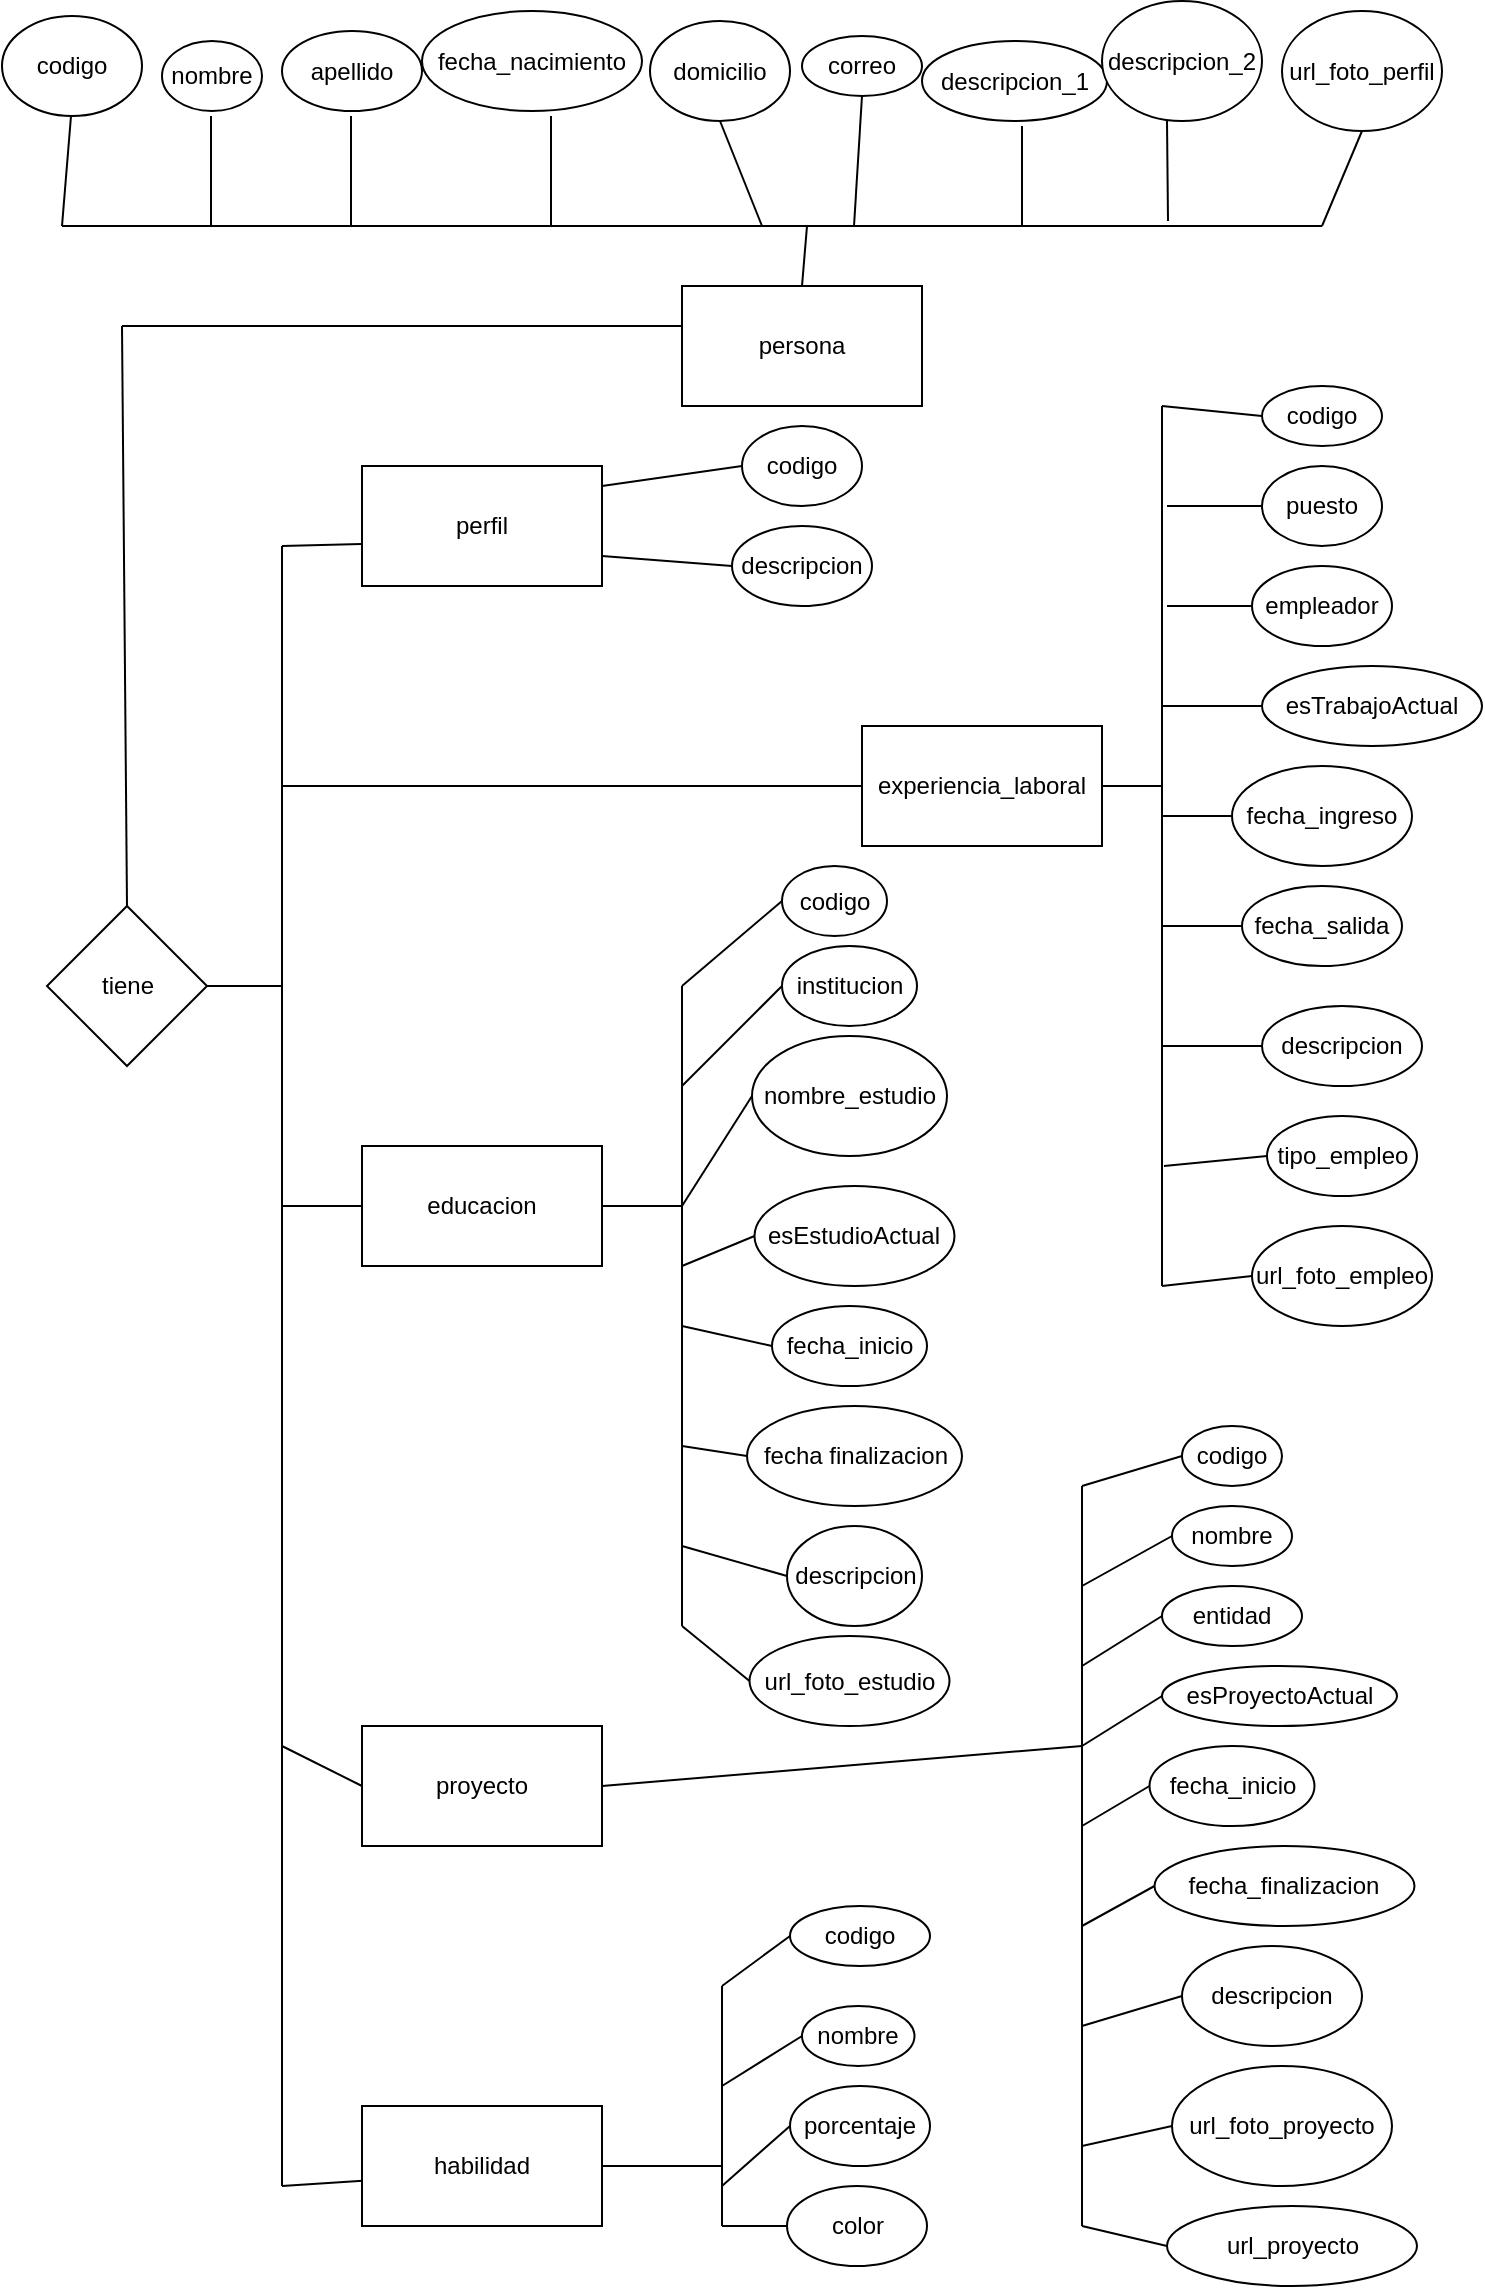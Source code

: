 <mxfile version="20.2.5" type="device"><diagram id="bPtosmQlUWPxmqfCJIOB" name="Página-1"><mxGraphModel dx="1038" dy="539" grid="1" gridSize="10" guides="1" tooltips="1" connect="1" arrows="1" fold="1" page="1" pageScale="1" pageWidth="827" pageHeight="1169" math="0" shadow="0"><root><mxCell id="0"/><mxCell id="1" parent="0"/><mxCell id="aZ6jJNuGDx-x8V-V7N6B-1" value="codigo" style="ellipse;whiteSpace=wrap;html=1;" parent="1" vertex="1"><mxGeometry x="20" y="15" width="70" height="50" as="geometry"/></mxCell><mxCell id="aZ6jJNuGDx-x8V-V7N6B-2" value="nombre" style="ellipse;whiteSpace=wrap;html=1;" parent="1" vertex="1"><mxGeometry x="100" y="27.5" width="50" height="35" as="geometry"/></mxCell><mxCell id="aZ6jJNuGDx-x8V-V7N6B-3" value="apellido" style="ellipse;whiteSpace=wrap;html=1;" parent="1" vertex="1"><mxGeometry x="160" y="22.5" width="70" height="40" as="geometry"/></mxCell><mxCell id="aZ6jJNuGDx-x8V-V7N6B-4" value="descripcion_1" style="ellipse;whiteSpace=wrap;html=1;" parent="1" vertex="1"><mxGeometry x="480" y="27.5" width="92.5" height="40" as="geometry"/></mxCell><mxCell id="aZ6jJNuGDx-x8V-V7N6B-5" value="descripcion_2" style="ellipse;whiteSpace=wrap;html=1;" parent="1" vertex="1"><mxGeometry x="570" y="7.5" width="80" height="60" as="geometry"/></mxCell><mxCell id="aZ6jJNuGDx-x8V-V7N6B-6" value="domicilio" style="ellipse;whiteSpace=wrap;html=1;" parent="1" vertex="1"><mxGeometry x="344" y="17.5" width="70" height="50" as="geometry"/></mxCell><mxCell id="aZ6jJNuGDx-x8V-V7N6B-7" value="url_foto_perfil" style="ellipse;whiteSpace=wrap;html=1;" parent="1" vertex="1"><mxGeometry x="660" y="12.5" width="80" height="60" as="geometry"/></mxCell><mxCell id="aZ6jJNuGDx-x8V-V7N6B-11" value="" style="endArrow=none;html=1;rounded=0;entryX=0.5;entryY=1;entryDx=0;entryDy=0;" parent="1" target="aZ6jJNuGDx-x8V-V7N6B-7" edge="1"><mxGeometry width="50" height="50" relative="1" as="geometry"><mxPoint x="680" y="120" as="sourcePoint"/><mxPoint x="679.5" y="75" as="targetPoint"/></mxGeometry></mxCell><mxCell id="aZ6jJNuGDx-x8V-V7N6B-12" value="" style="endArrow=none;html=1;rounded=0;" parent="1" edge="1"><mxGeometry width="50" height="50" relative="1" as="geometry"><mxPoint x="603" y="117.5" as="sourcePoint"/><mxPoint x="602.5" y="67.5" as="targetPoint"/></mxGeometry></mxCell><mxCell id="aZ6jJNuGDx-x8V-V7N6B-13" value="" style="endArrow=none;html=1;rounded=0;entryX=0.5;entryY=1;entryDx=0;entryDy=0;" parent="1" target="aZ6jJNuGDx-x8V-V7N6B-6" edge="1"><mxGeometry width="50" height="50" relative="1" as="geometry"><mxPoint x="400" y="120" as="sourcePoint"/><mxPoint x="427.5" y="75" as="targetPoint"/><Array as="points"/></mxGeometry></mxCell><mxCell id="aZ6jJNuGDx-x8V-V7N6B-14" value="" style="endArrow=none;html=1;rounded=0;" parent="1" edge="1"><mxGeometry width="50" height="50" relative="1" as="geometry"><mxPoint x="294.5" y="120" as="sourcePoint"/><mxPoint x="294.5" y="65" as="targetPoint"/></mxGeometry></mxCell><mxCell id="aZ6jJNuGDx-x8V-V7N6B-15" value="" style="endArrow=none;html=1;rounded=0;" parent="1" edge="1"><mxGeometry width="50" height="50" relative="1" as="geometry"><mxPoint x="194.5" y="120" as="sourcePoint"/><mxPoint x="194.5" y="65" as="targetPoint"/></mxGeometry></mxCell><mxCell id="aZ6jJNuGDx-x8V-V7N6B-16" value="" style="endArrow=none;html=1;rounded=0;" parent="1" edge="1"><mxGeometry width="50" height="50" relative="1" as="geometry"><mxPoint x="124.5" y="120" as="sourcePoint"/><mxPoint x="124.5" y="65" as="targetPoint"/></mxGeometry></mxCell><mxCell id="aZ6jJNuGDx-x8V-V7N6B-17" value="" style="endArrow=none;html=1;rounded=0;" parent="1" edge="1"><mxGeometry width="50" height="50" relative="1" as="geometry"><mxPoint x="50" y="120" as="sourcePoint"/><mxPoint x="54.5" y="65" as="targetPoint"/></mxGeometry></mxCell><mxCell id="aZ6jJNuGDx-x8V-V7N6B-18" value="" style="endArrow=none;html=1;rounded=0;" parent="1" edge="1"><mxGeometry width="50" height="50" relative="1" as="geometry"><mxPoint x="680" y="120" as="sourcePoint"/><mxPoint x="50" y="120" as="targetPoint"/></mxGeometry></mxCell><mxCell id="aZ6jJNuGDx-x8V-V7N6B-19" value="" style="endArrow=none;html=1;rounded=0;startArrow=none;exitX=0.5;exitY=0;exitDx=0;exitDy=0;" parent="1" source="aZ6jJNuGDx-x8V-V7N6B-21" edge="1"><mxGeometry width="50" height="50" relative="1" as="geometry"><mxPoint x="423" y="200" as="sourcePoint"/><mxPoint x="422.5" y="120" as="targetPoint"/></mxGeometry></mxCell><mxCell id="aZ6jJNuGDx-x8V-V7N6B-23" value="tiene" style="rhombus;whiteSpace=wrap;html=1;" parent="1" vertex="1"><mxGeometry x="42.5" y="460" width="80" height="80" as="geometry"/></mxCell><mxCell id="aZ6jJNuGDx-x8V-V7N6B-24" value="perfil" style="rounded=0;whiteSpace=wrap;html=1;" parent="1" vertex="1"><mxGeometry x="200" y="240" width="120" height="60" as="geometry"/></mxCell><mxCell id="aZ6jJNuGDx-x8V-V7N6B-25" value="educacion" style="rounded=0;whiteSpace=wrap;html=1;" parent="1" vertex="1"><mxGeometry x="200" y="580" width="120" height="60" as="geometry"/></mxCell><mxCell id="aZ6jJNuGDx-x8V-V7N6B-28" value="habilidad" style="rounded=0;whiteSpace=wrap;html=1;" parent="1" vertex="1"><mxGeometry x="200" y="1060" width="120" height="60" as="geometry"/></mxCell><mxCell id="aZ6jJNuGDx-x8V-V7N6B-29" value="proyecto" style="rounded=0;whiteSpace=wrap;html=1;" parent="1" vertex="1"><mxGeometry x="200" y="870" width="120" height="60" as="geometry"/></mxCell><mxCell id="aZ6jJNuGDx-x8V-V7N6B-30" value="codigo" style="ellipse;whiteSpace=wrap;html=1;" parent="1" vertex="1"><mxGeometry x="390" y="220" width="60" height="40" as="geometry"/></mxCell><mxCell id="aZ6jJNuGDx-x8V-V7N6B-31" value="descripcion" style="ellipse;whiteSpace=wrap;html=1;" parent="1" vertex="1"><mxGeometry x="385" y="270" width="70" height="40" as="geometry"/></mxCell><mxCell id="aZ6jJNuGDx-x8V-V7N6B-32" value="codigo" style="ellipse;whiteSpace=wrap;html=1;" parent="1" vertex="1"><mxGeometry x="650" y="200" width="60" height="30" as="geometry"/></mxCell><mxCell id="aZ6jJNuGDx-x8V-V7N6B-33" value="puesto" style="ellipse;whiteSpace=wrap;html=1;" parent="1" vertex="1"><mxGeometry x="650" y="240" width="60" height="40" as="geometry"/></mxCell><mxCell id="aZ6jJNuGDx-x8V-V7N6B-34" value="fecha_ingreso" style="ellipse;whiteSpace=wrap;html=1;" parent="1" vertex="1"><mxGeometry x="635" y="390" width="90" height="50" as="geometry"/></mxCell><mxCell id="aZ6jJNuGDx-x8V-V7N6B-35" value="fecha_salida" style="ellipse;whiteSpace=wrap;html=1;" parent="1" vertex="1"><mxGeometry x="640" y="450" width="80" height="40" as="geometry"/></mxCell><mxCell id="aZ6jJNuGDx-x8V-V7N6B-36" value="empleador" style="ellipse;whiteSpace=wrap;html=1;" parent="1" vertex="1"><mxGeometry x="645" y="290" width="70" height="40" as="geometry"/></mxCell><mxCell id="aZ6jJNuGDx-x8V-V7N6B-37" value="esTrabajoActual" style="ellipse;whiteSpace=wrap;html=1;" parent="1" vertex="1"><mxGeometry x="650" y="340" width="110" height="40" as="geometry"/></mxCell><mxCell id="aZ6jJNuGDx-x8V-V7N6B-39" value="descripcion" style="ellipse;whiteSpace=wrap;html=1;" parent="1" vertex="1"><mxGeometry x="650" y="510" width="80" height="40" as="geometry"/></mxCell><mxCell id="aZ6jJNuGDx-x8V-V7N6B-40" value="codigo" style="ellipse;whiteSpace=wrap;html=1;" parent="1" vertex="1"><mxGeometry x="410" y="440" width="52.5" height="35" as="geometry"/></mxCell><mxCell id="aZ6jJNuGDx-x8V-V7N6B-41" value="institucion" style="ellipse;whiteSpace=wrap;html=1;" parent="1" vertex="1"><mxGeometry x="410" y="480" width="67.5" height="40" as="geometry"/></mxCell><mxCell id="aZ6jJNuGDx-x8V-V7N6B-42" value="nombre_estudio" style="ellipse;whiteSpace=wrap;html=1;" parent="1" vertex="1"><mxGeometry x="395" y="525" width="97.5" height="60" as="geometry"/></mxCell><mxCell id="aZ6jJNuGDx-x8V-V7N6B-43" value="fecha_inicio" style="ellipse;whiteSpace=wrap;html=1;" parent="1" vertex="1"><mxGeometry x="405" y="660" width="77.5" height="40" as="geometry"/></mxCell><mxCell id="aZ6jJNuGDx-x8V-V7N6B-44" value="fecha finalizacion" style="ellipse;whiteSpace=wrap;html=1;" parent="1" vertex="1"><mxGeometry x="392.5" y="710" width="107.5" height="50" as="geometry"/></mxCell><mxCell id="aZ6jJNuGDx-x8V-V7N6B-45" value="descripcion" style="ellipse;whiteSpace=wrap;html=1;" parent="1" vertex="1"><mxGeometry x="412.5" y="770" width="67.5" height="50" as="geometry"/></mxCell><mxCell id="aZ6jJNuGDx-x8V-V7N6B-21" value="persona" style="rounded=0;whiteSpace=wrap;html=1;" parent="1" vertex="1"><mxGeometry x="360" y="150" width="120" height="60" as="geometry"/></mxCell><mxCell id="aZ6jJNuGDx-x8V-V7N6B-49" value="" style="endArrow=none;html=1;rounded=0;" parent="1" edge="1"><mxGeometry width="50" height="50" relative="1" as="geometry"><mxPoint x="80" y="170" as="sourcePoint"/><mxPoint x="360" y="170" as="targetPoint"/></mxGeometry></mxCell><mxCell id="aZ6jJNuGDx-x8V-V7N6B-50" value="" style="endArrow=none;html=1;rounded=0;exitX=0.5;exitY=0;exitDx=0;exitDy=0;" parent="1" source="aZ6jJNuGDx-x8V-V7N6B-23" edge="1"><mxGeometry width="50" height="50" relative="1" as="geometry"><mxPoint x="30" y="220" as="sourcePoint"/><mxPoint x="80" y="170" as="targetPoint"/></mxGeometry></mxCell><mxCell id="aZ6jJNuGDx-x8V-V7N6B-51" value="codigo" style="ellipse;whiteSpace=wrap;html=1;" parent="1" vertex="1"><mxGeometry x="610" y="720" width="50" height="30" as="geometry"/></mxCell><mxCell id="aZ6jJNuGDx-x8V-V7N6B-52" value="nombre" style="ellipse;whiteSpace=wrap;html=1;" parent="1" vertex="1"><mxGeometry x="605" y="760" width="60" height="30" as="geometry"/></mxCell><mxCell id="aZ6jJNuGDx-x8V-V7N6B-53" value="entidad" style="ellipse;whiteSpace=wrap;html=1;" parent="1" vertex="1"><mxGeometry x="600" y="800" width="70" height="30" as="geometry"/></mxCell><mxCell id="aZ6jJNuGDx-x8V-V7N6B-54" value="esProyectoActual" style="ellipse;whiteSpace=wrap;html=1;" parent="1" vertex="1"><mxGeometry x="600" y="840" width="117.5" height="30" as="geometry"/></mxCell><mxCell id="aZ6jJNuGDx-x8V-V7N6B-55" value="fecha_inicio" style="ellipse;whiteSpace=wrap;html=1;" parent="1" vertex="1"><mxGeometry x="593.75" y="880" width="82.5" height="40" as="geometry"/></mxCell><mxCell id="aZ6jJNuGDx-x8V-V7N6B-56" value="descripcion" style="ellipse;whiteSpace=wrap;html=1;" parent="1" vertex="1"><mxGeometry x="610" y="980" width="90" height="50" as="geometry"/></mxCell><mxCell id="aZ6jJNuGDx-x8V-V7N6B-57" value="codigo" style="ellipse;whiteSpace=wrap;html=1;" parent="1" vertex="1"><mxGeometry x="414" y="960" width="70" height="30" as="geometry"/></mxCell><mxCell id="aZ6jJNuGDx-x8V-V7N6B-58" value="nombre" style="ellipse;whiteSpace=wrap;html=1;" parent="1" vertex="1"><mxGeometry x="420" y="1010" width="56.25" height="30" as="geometry"/></mxCell><mxCell id="aZ6jJNuGDx-x8V-V7N6B-59" value="porcentaje" style="ellipse;whiteSpace=wrap;html=1;" parent="1" vertex="1"><mxGeometry x="414" y="1050" width="70" height="40" as="geometry"/></mxCell><mxCell id="aZ6jJNuGDx-x8V-V7N6B-62" value="" style="endArrow=none;html=1;rounded=0;entryX=-0.003;entryY=0.65;entryDx=0;entryDy=0;entryPerimeter=0;" parent="1" target="aZ6jJNuGDx-x8V-V7N6B-24" edge="1"><mxGeometry width="50" height="50" relative="1" as="geometry"><mxPoint x="160" y="280" as="sourcePoint"/><mxPoint x="202.5" y="270" as="targetPoint"/></mxGeometry></mxCell><mxCell id="aZ6jJNuGDx-x8V-V7N6B-63" value="" style="endArrow=none;html=1;rounded=0;" parent="1" edge="1"><mxGeometry width="50" height="50" relative="1" as="geometry"><mxPoint x="122.5" y="500" as="sourcePoint"/><mxPoint x="160" y="500" as="targetPoint"/></mxGeometry></mxCell><mxCell id="aZ6jJNuGDx-x8V-V7N6B-64" value="" style="endArrow=none;html=1;rounded=0;" parent="1" edge="1"><mxGeometry width="50" height="50" relative="1" as="geometry"><mxPoint x="160" y="280" as="sourcePoint"/><mxPoint x="160" y="280" as="targetPoint"/><Array as="points"><mxPoint x="160" y="1100"/></Array></mxGeometry></mxCell><mxCell id="aZ6jJNuGDx-x8V-V7N6B-65" value="" style="endArrow=none;html=1;rounded=0;entryX=0;entryY=0.5;entryDx=0;entryDy=0;" parent="1" target="aZ6jJNuGDx-x8V-V7N6B-27" edge="1"><mxGeometry width="50" height="50" relative="1" as="geometry"><mxPoint x="160" y="400" as="sourcePoint"/><mxPoint x="210" y="350" as="targetPoint"/></mxGeometry></mxCell><mxCell id="aZ6jJNuGDx-x8V-V7N6B-66" value="" style="endArrow=none;html=1;rounded=0;entryX=0;entryY=0.5;entryDx=0;entryDy=0;" parent="1" target="aZ6jJNuGDx-x8V-V7N6B-25" edge="1"><mxGeometry width="50" height="50" relative="1" as="geometry"><mxPoint x="160" y="610" as="sourcePoint"/><mxPoint x="210" y="560" as="targetPoint"/></mxGeometry></mxCell><mxCell id="aZ6jJNuGDx-x8V-V7N6B-67" value="" style="endArrow=none;html=1;rounded=0;exitX=0;exitY=0.5;exitDx=0;exitDy=0;" parent="1" source="aZ6jJNuGDx-x8V-V7N6B-29" edge="1"><mxGeometry width="50" height="50" relative="1" as="geometry"><mxPoint x="270" y="830" as="sourcePoint"/><mxPoint x="160" y="880" as="targetPoint"/></mxGeometry></mxCell><mxCell id="aZ6jJNuGDx-x8V-V7N6B-68" value="" style="endArrow=none;html=1;rounded=0;entryX=0.003;entryY=0.623;entryDx=0;entryDy=0;entryPerimeter=0;" parent="1" target="aZ6jJNuGDx-x8V-V7N6B-28" edge="1"><mxGeometry width="50" height="50" relative="1" as="geometry"><mxPoint x="160" y="1100" as="sourcePoint"/><mxPoint x="210" y="1050" as="targetPoint"/></mxGeometry></mxCell><mxCell id="aZ6jJNuGDx-x8V-V7N6B-69" value="" style="endArrow=none;html=1;rounded=0;entryX=0;entryY=0.5;entryDx=0;entryDy=0;" parent="1" target="aZ6jJNuGDx-x8V-V7N6B-30" edge="1"><mxGeometry width="50" height="50" relative="1" as="geometry"><mxPoint x="320" y="250" as="sourcePoint"/><mxPoint x="380" y="240" as="targetPoint"/></mxGeometry></mxCell><mxCell id="aZ6jJNuGDx-x8V-V7N6B-70" value="" style="endArrow=none;html=1;rounded=0;exitX=1;exitY=0.75;exitDx=0;exitDy=0;" parent="1" source="aZ6jJNuGDx-x8V-V7N6B-24" edge="1"><mxGeometry width="50" height="50" relative="1" as="geometry"><mxPoint x="315" y="280" as="sourcePoint"/><mxPoint x="385" y="290" as="targetPoint"/></mxGeometry></mxCell><mxCell id="aZ6jJNuGDx-x8V-V7N6B-71" value="" style="endArrow=none;html=1;rounded=0;startArrow=none;" parent="1" source="aZ6jJNuGDx-x8V-V7N6B-27" edge="1"><mxGeometry width="50" height="50" relative="1" as="geometry"><mxPoint x="320" y="400" as="sourcePoint"/><mxPoint x="600" y="400" as="targetPoint"/></mxGeometry></mxCell><mxCell id="aZ6jJNuGDx-x8V-V7N6B-72" value="" style="endArrow=none;html=1;rounded=0;" parent="1" edge="1"><mxGeometry width="50" height="50" relative="1" as="geometry"><mxPoint x="600" y="650" as="sourcePoint"/><mxPoint x="600" y="210" as="targetPoint"/></mxGeometry></mxCell><mxCell id="aZ6jJNuGDx-x8V-V7N6B-75" value="" style="endArrow=none;html=1;rounded=0;exitX=0;exitY=0.5;exitDx=0;exitDy=0;" parent="1" source="aZ6jJNuGDx-x8V-V7N6B-33" edge="1"><mxGeometry width="50" height="50" relative="1" as="geometry"><mxPoint x="552.5" y="260.5" as="sourcePoint"/><mxPoint x="602.5" y="260" as="targetPoint"/></mxGeometry></mxCell><mxCell id="aZ6jJNuGDx-x8V-V7N6B-76" value="" style="endArrow=none;html=1;rounded=0;entryX=0;entryY=0.5;entryDx=0;entryDy=0;" parent="1" target="aZ6jJNuGDx-x8V-V7N6B-36" edge="1"><mxGeometry width="50" height="50" relative="1" as="geometry"><mxPoint x="602.5" y="310" as="sourcePoint"/><mxPoint x="652.5" y="260" as="targetPoint"/></mxGeometry></mxCell><mxCell id="aZ6jJNuGDx-x8V-V7N6B-77" value="" style="endArrow=none;html=1;rounded=0;entryX=0;entryY=0.5;entryDx=0;entryDy=0;" parent="1" target="aZ6jJNuGDx-x8V-V7N6B-37" edge="1"><mxGeometry width="50" height="50" relative="1" as="geometry"><mxPoint x="600" y="360" as="sourcePoint"/><mxPoint x="650" y="310" as="targetPoint"/></mxGeometry></mxCell><mxCell id="aZ6jJNuGDx-x8V-V7N6B-78" value="" style="endArrow=none;html=1;rounded=0;entryX=0;entryY=0.5;entryDx=0;entryDy=0;" parent="1" target="aZ6jJNuGDx-x8V-V7N6B-34" edge="1"><mxGeometry width="50" height="50" relative="1" as="geometry"><mxPoint x="600" y="415" as="sourcePoint"/><mxPoint x="650" y="370" as="targetPoint"/></mxGeometry></mxCell><mxCell id="aZ6jJNuGDx-x8V-V7N6B-79" value="" style="endArrow=none;html=1;rounded=0;entryX=0;entryY=0.5;entryDx=0;entryDy=0;" parent="1" target="aZ6jJNuGDx-x8V-V7N6B-35" edge="1"><mxGeometry width="50" height="50" relative="1" as="geometry"><mxPoint x="600" y="470" as="sourcePoint"/><mxPoint x="650" y="420" as="targetPoint"/></mxGeometry></mxCell><mxCell id="aZ6jJNuGDx-x8V-V7N6B-81" value="" style="endArrow=none;html=1;rounded=0;entryX=0;entryY=0.5;entryDx=0;entryDy=0;" parent="1" target="aZ6jJNuGDx-x8V-V7N6B-39" edge="1"><mxGeometry width="50" height="50" relative="1" as="geometry"><mxPoint x="600" y="530" as="sourcePoint"/><mxPoint x="650" y="520" as="targetPoint"/></mxGeometry></mxCell><mxCell id="aZ6jJNuGDx-x8V-V7N6B-82" value="" style="endArrow=none;html=1;rounded=0;entryX=0;entryY=0.5;entryDx=0;entryDy=0;" parent="1" target="aZ6jJNuGDx-x8V-V7N6B-32" edge="1"><mxGeometry width="50" height="50" relative="1" as="geometry"><mxPoint x="600" y="210" as="sourcePoint"/><mxPoint x="650" y="160" as="targetPoint"/></mxGeometry></mxCell><mxCell id="aZ6jJNuGDx-x8V-V7N6B-83" value="" style="endArrow=none;html=1;rounded=0;" parent="1" edge="1"><mxGeometry width="50" height="50" relative="1" as="geometry"><mxPoint x="320" y="610" as="sourcePoint"/><mxPoint x="360" y="610" as="targetPoint"/></mxGeometry></mxCell><mxCell id="aZ6jJNuGDx-x8V-V7N6B-84" value="" style="endArrow=none;html=1;rounded=0;" parent="1" edge="1"><mxGeometry width="50" height="50" relative="1" as="geometry"><mxPoint x="360" y="820" as="sourcePoint"/><mxPoint x="360" y="500" as="targetPoint"/></mxGeometry></mxCell><mxCell id="aZ6jJNuGDx-x8V-V7N6B-85" value="" style="endArrow=none;html=1;rounded=0;entryX=0;entryY=0.5;entryDx=0;entryDy=0;" parent="1" target="aZ6jJNuGDx-x8V-V7N6B-40" edge="1"><mxGeometry width="50" height="50" relative="1" as="geometry"><mxPoint x="360" y="500" as="sourcePoint"/><mxPoint x="410" y="490" as="targetPoint"/></mxGeometry></mxCell><mxCell id="aZ6jJNuGDx-x8V-V7N6B-86" value="" style="endArrow=none;html=1;rounded=0;exitX=0;exitY=0.5;exitDx=0;exitDy=0;" parent="1" source="aZ6jJNuGDx-x8V-V7N6B-41" edge="1"><mxGeometry width="50" height="50" relative="1" as="geometry"><mxPoint x="290" y="550" as="sourcePoint"/><mxPoint x="360" y="550" as="targetPoint"/></mxGeometry></mxCell><mxCell id="aZ6jJNuGDx-x8V-V7N6B-87" value="" style="endArrow=none;html=1;rounded=0;entryX=0;entryY=0.5;entryDx=0;entryDy=0;" parent="1" target="aZ6jJNuGDx-x8V-V7N6B-42" edge="1"><mxGeometry width="50" height="50" relative="1" as="geometry"><mxPoint x="360" y="610" as="sourcePoint"/><mxPoint x="410" y="560" as="targetPoint"/></mxGeometry></mxCell><mxCell id="aZ6jJNuGDx-x8V-V7N6B-88" value="" style="endArrow=none;html=1;rounded=0;entryX=0;entryY=0.5;entryDx=0;entryDy=0;" parent="1" target="aZ6jJNuGDx-x8V-V7N6B-43" edge="1"><mxGeometry width="50" height="50" relative="1" as="geometry"><mxPoint x="360" y="670" as="sourcePoint"/><mxPoint x="410" y="620" as="targetPoint"/></mxGeometry></mxCell><mxCell id="aZ6jJNuGDx-x8V-V7N6B-89" value="" style="endArrow=none;html=1;rounded=0;entryX=0;entryY=0.5;entryDx=0;entryDy=0;" parent="1" target="aZ6jJNuGDx-x8V-V7N6B-44" edge="1"><mxGeometry width="50" height="50" relative="1" as="geometry"><mxPoint x="360" y="730" as="sourcePoint"/><mxPoint x="410" y="680" as="targetPoint"/></mxGeometry></mxCell><mxCell id="aZ6jJNuGDx-x8V-V7N6B-91" value="" style="endArrow=none;html=1;rounded=0;entryX=0;entryY=0.5;entryDx=0;entryDy=0;startArrow=none;" parent="1" target="aZ6jJNuGDx-x8V-V7N6B-45" edge="1"><mxGeometry width="50" height="50" relative="1" as="geometry"><mxPoint x="360" y="780" as="sourcePoint"/><mxPoint x="410" y="730" as="targetPoint"/></mxGeometry></mxCell><mxCell id="aZ6jJNuGDx-x8V-V7N6B-92" value="" style="endArrow=none;html=1;rounded=0;exitX=1;exitY=0.5;exitDx=0;exitDy=0;" parent="1" source="aZ6jJNuGDx-x8V-V7N6B-29" edge="1"><mxGeometry width="50" height="50" relative="1" as="geometry"><mxPoint x="320" y="880" as="sourcePoint"/><mxPoint x="560" y="880" as="targetPoint"/></mxGeometry></mxCell><mxCell id="aZ6jJNuGDx-x8V-V7N6B-93" value="" style="endArrow=none;html=1;rounded=0;" parent="1" edge="1"><mxGeometry width="50" height="50" relative="1" as="geometry"><mxPoint x="560" y="1120" as="sourcePoint"/><mxPoint x="560" y="750" as="targetPoint"/></mxGeometry></mxCell><mxCell id="aZ6jJNuGDx-x8V-V7N6B-94" value="" style="endArrow=none;html=1;rounded=0;entryX=0;entryY=0.5;entryDx=0;entryDy=0;" parent="1" target="aZ6jJNuGDx-x8V-V7N6B-51" edge="1"><mxGeometry width="50" height="50" relative="1" as="geometry"><mxPoint x="560" y="750" as="sourcePoint"/><mxPoint x="610" y="700" as="targetPoint"/></mxGeometry></mxCell><mxCell id="aZ6jJNuGDx-x8V-V7N6B-95" value="" style="endArrow=none;html=1;rounded=0;entryX=0;entryY=0.5;entryDx=0;entryDy=0;" parent="1" target="aZ6jJNuGDx-x8V-V7N6B-52" edge="1"><mxGeometry width="50" height="50" relative="1" as="geometry"><mxPoint x="560" y="800" as="sourcePoint"/><mxPoint x="610" y="750" as="targetPoint"/></mxGeometry></mxCell><mxCell id="aZ6jJNuGDx-x8V-V7N6B-96" value="" style="endArrow=none;html=1;rounded=0;entryX=0;entryY=0.5;entryDx=0;entryDy=0;" parent="1" target="aZ6jJNuGDx-x8V-V7N6B-53" edge="1"><mxGeometry width="50" height="50" relative="1" as="geometry"><mxPoint x="560" y="840" as="sourcePoint"/><mxPoint x="610" y="790" as="targetPoint"/></mxGeometry></mxCell><mxCell id="aZ6jJNuGDx-x8V-V7N6B-97" value="" style="endArrow=none;html=1;rounded=0;entryX=0;entryY=0.5;entryDx=0;entryDy=0;" parent="1" target="aZ6jJNuGDx-x8V-V7N6B-54" edge="1"><mxGeometry width="50" height="50" relative="1" as="geometry"><mxPoint x="560" y="880" as="sourcePoint"/><mxPoint x="610" y="830" as="targetPoint"/></mxGeometry></mxCell><mxCell id="aZ6jJNuGDx-x8V-V7N6B-98" value="" style="endArrow=none;html=1;rounded=0;entryX=0;entryY=0.5;entryDx=0;entryDy=0;" parent="1" target="aZ6jJNuGDx-x8V-V7N6B-55" edge="1"><mxGeometry width="50" height="50" relative="1" as="geometry"><mxPoint x="560" y="920" as="sourcePoint"/><mxPoint x="610" y="870" as="targetPoint"/></mxGeometry></mxCell><mxCell id="aZ6jJNuGDx-x8V-V7N6B-99" value="" style="endArrow=none;html=1;rounded=0;entryX=0;entryY=0.5;entryDx=0;entryDy=0;" parent="1" target="aZ6jJNuGDx-x8V-V7N6B-56" edge="1"><mxGeometry width="50" height="50" relative="1" as="geometry"><mxPoint x="560" y="1020" as="sourcePoint"/><mxPoint x="610" y="920" as="targetPoint"/></mxGeometry></mxCell><mxCell id="aZ6jJNuGDx-x8V-V7N6B-100" value="" style="endArrow=none;html=1;rounded=0;" parent="1" edge="1"><mxGeometry width="50" height="50" relative="1" as="geometry"><mxPoint x="320" y="1090" as="sourcePoint"/><mxPoint x="380" y="1090" as="targetPoint"/></mxGeometry></mxCell><mxCell id="aZ6jJNuGDx-x8V-V7N6B-103" value="" style="endArrow=none;html=1;rounded=0;" parent="1" edge="1"><mxGeometry width="50" height="50" relative="1" as="geometry"><mxPoint x="380" y="1120" as="sourcePoint"/><mxPoint x="380" y="1000" as="targetPoint"/></mxGeometry></mxCell><mxCell id="aZ6jJNuGDx-x8V-V7N6B-104" value="" style="endArrow=none;html=1;rounded=0;exitX=0;exitY=0.5;exitDx=0;exitDy=0;" parent="1" source="aZ6jJNuGDx-x8V-V7N6B-57" edge="1"><mxGeometry width="50" height="50" relative="1" as="geometry"><mxPoint x="330" y="1050" as="sourcePoint"/><mxPoint x="380" y="1000" as="targetPoint"/></mxGeometry></mxCell><mxCell id="aZ6jJNuGDx-x8V-V7N6B-105" value="" style="endArrow=none;html=1;rounded=0;exitX=0;exitY=0.5;exitDx=0;exitDy=0;" parent="1" source="aZ6jJNuGDx-x8V-V7N6B-58" edge="1"><mxGeometry width="50" height="50" relative="1" as="geometry"><mxPoint x="330" y="1100" as="sourcePoint"/><mxPoint x="380" y="1050" as="targetPoint"/></mxGeometry></mxCell><mxCell id="aZ6jJNuGDx-x8V-V7N6B-106" value="" style="endArrow=none;html=1;rounded=0;exitX=0;exitY=0.5;exitDx=0;exitDy=0;" parent="1" source="aZ6jJNuGDx-x8V-V7N6B-59" edge="1"><mxGeometry width="50" height="50" relative="1" as="geometry"><mxPoint x="330" y="1150" as="sourcePoint"/><mxPoint x="380" y="1100" as="targetPoint"/></mxGeometry></mxCell><mxCell id="J6d4KPgKNYBmEgMUVQgX-1" value="fecha_nacimiento" style="ellipse;whiteSpace=wrap;html=1;" parent="1" vertex="1"><mxGeometry x="230" y="12.5" width="110" height="50" as="geometry"/></mxCell><mxCell id="J6d4KPgKNYBmEgMUVQgX-2" value="correo" style="ellipse;whiteSpace=wrap;html=1;" parent="1" vertex="1"><mxGeometry x="420" y="25" width="60" height="30" as="geometry"/></mxCell><mxCell id="J6d4KPgKNYBmEgMUVQgX-4" value="" style="endArrow=none;html=1;rounded=0;" parent="1" edge="1"><mxGeometry width="50" height="50" relative="1" as="geometry"><mxPoint x="446" y="120" as="sourcePoint"/><mxPoint x="450" y="55" as="targetPoint"/></mxGeometry></mxCell><mxCell id="J6d4KPgKNYBmEgMUVQgX-5" value="" style="endArrow=none;html=1;rounded=0;" parent="1" edge="1"><mxGeometry width="50" height="50" relative="1" as="geometry"><mxPoint x="530" y="120" as="sourcePoint"/><mxPoint x="530" y="70" as="targetPoint"/></mxGeometry></mxCell><mxCell id="J6d4KPgKNYBmEgMUVQgX-6" value="esEstudioActual" style="ellipse;whiteSpace=wrap;html=1;" parent="1" vertex="1"><mxGeometry x="396.25" y="600" width="100" height="50" as="geometry"/></mxCell><mxCell id="J6d4KPgKNYBmEgMUVQgX-7" value="" style="endArrow=none;html=1;rounded=0;entryX=0;entryY=0.5;entryDx=0;entryDy=0;" parent="1" target="J6d4KPgKNYBmEgMUVQgX-6" edge="1"><mxGeometry width="50" height="50" relative="1" as="geometry"><mxPoint x="360" y="640" as="sourcePoint"/><mxPoint x="414" y="590" as="targetPoint"/></mxGeometry></mxCell><mxCell id="J6d4KPgKNYBmEgMUVQgX-8" value="fecha_finalizacion" style="ellipse;whiteSpace=wrap;html=1;" parent="1" vertex="1"><mxGeometry x="596.25" y="930" width="130" height="40" as="geometry"/></mxCell><mxCell id="J6d4KPgKNYBmEgMUVQgX-9" value="" style="endArrow=none;html=1;rounded=0;entryX=0;entryY=0.5;entryDx=0;entryDy=0;" parent="1" target="J6d4KPgKNYBmEgMUVQgX-8" edge="1"><mxGeometry width="50" height="50" relative="1" as="geometry"><mxPoint x="560" y="970" as="sourcePoint"/><mxPoint x="610" y="920" as="targetPoint"/></mxGeometry></mxCell><mxCell id="aZ6jJNuGDx-x8V-V7N6B-27" value="experiencia_laboral" style="rounded=0;whiteSpace=wrap;html=1;" parent="1" vertex="1"><mxGeometry x="450" y="370" width="120" height="60" as="geometry"/></mxCell><mxCell id="J6d4KPgKNYBmEgMUVQgX-11" value="" style="endArrow=none;html=1;rounded=0;" parent="1" target="aZ6jJNuGDx-x8V-V7N6B-27" edge="1"><mxGeometry width="50" height="50" relative="1" as="geometry"><mxPoint x="320" y="400" as="sourcePoint"/><mxPoint x="600" y="400" as="targetPoint"/></mxGeometry></mxCell><mxCell id="VqLYOxvaS9gzJj0dXxyZ-1" value="tipo_empleo" style="ellipse;whiteSpace=wrap;html=1;" parent="1" vertex="1"><mxGeometry x="652.5" y="565" width="75" height="40" as="geometry"/></mxCell><mxCell id="VqLYOxvaS9gzJj0dXxyZ-2" value="" style="endArrow=none;html=1;rounded=0;entryX=0;entryY=0.5;entryDx=0;entryDy=0;" parent="1" target="VqLYOxvaS9gzJj0dXxyZ-1" edge="1"><mxGeometry width="50" height="50" relative="1" as="geometry"><mxPoint x="601" y="590" as="sourcePoint"/><mxPoint x="650" y="584" as="targetPoint"/></mxGeometry></mxCell><mxCell id="VqLYOxvaS9gzJj0dXxyZ-3" value="url_foto_empleo" style="ellipse;whiteSpace=wrap;html=1;" parent="1" vertex="1"><mxGeometry x="645" y="620" width="90" height="50" as="geometry"/></mxCell><mxCell id="VqLYOxvaS9gzJj0dXxyZ-4" value="" style="endArrow=none;html=1;rounded=0;entryX=0;entryY=0.5;entryDx=0;entryDy=0;" parent="1" target="VqLYOxvaS9gzJj0dXxyZ-3" edge="1"><mxGeometry width="50" height="50" relative="1" as="geometry"><mxPoint x="600" y="650" as="sourcePoint"/><mxPoint x="646.25" y="640" as="targetPoint"/></mxGeometry></mxCell><mxCell id="VqLYOxvaS9gzJj0dXxyZ-5" value="color" style="ellipse;whiteSpace=wrap;html=1;" parent="1" vertex="1"><mxGeometry x="412.5" y="1100" width="70" height="40" as="geometry"/></mxCell><mxCell id="VqLYOxvaS9gzJj0dXxyZ-6" value="" style="endArrow=none;html=1;rounded=0;entryX=0;entryY=0.5;entryDx=0;entryDy=0;" parent="1" target="VqLYOxvaS9gzJj0dXxyZ-5" edge="1"><mxGeometry width="50" height="50" relative="1" as="geometry"><mxPoint x="380" y="1120" as="sourcePoint"/><mxPoint x="440" y="940" as="targetPoint"/></mxGeometry></mxCell><mxCell id="VqLYOxvaS9gzJj0dXxyZ-7" value="url_foto_proyecto" style="ellipse;whiteSpace=wrap;html=1;" parent="1" vertex="1"><mxGeometry x="605" y="1040" width="110" height="60" as="geometry"/></mxCell><mxCell id="VqLYOxvaS9gzJj0dXxyZ-8" value="" style="endArrow=none;html=1;rounded=0;entryX=0;entryY=0.5;entryDx=0;entryDy=0;" parent="1" target="VqLYOxvaS9gzJj0dXxyZ-7" edge="1"><mxGeometry width="50" height="50" relative="1" as="geometry"><mxPoint x="560" y="1080" as="sourcePoint"/><mxPoint x="440" y="940" as="targetPoint"/></mxGeometry></mxCell><mxCell id="VqLYOxvaS9gzJj0dXxyZ-9" value="url_foto_estudio" style="ellipse;whiteSpace=wrap;html=1;" parent="1" vertex="1"><mxGeometry x="393.75" y="825" width="100" height="45" as="geometry"/></mxCell><mxCell id="VqLYOxvaS9gzJj0dXxyZ-10" value="" style="endArrow=none;html=1;rounded=0;entryX=0;entryY=0.5;entryDx=0;entryDy=0;" parent="1" target="VqLYOxvaS9gzJj0dXxyZ-9" edge="1"><mxGeometry width="50" height="50" relative="1" as="geometry"><mxPoint x="360" y="820" as="sourcePoint"/><mxPoint x="412.5" y="795" as="targetPoint"/></mxGeometry></mxCell><mxCell id="8j1VZG6IMKbGi8fEJG1v-1" value="url_proyecto" style="ellipse;whiteSpace=wrap;html=1;" vertex="1" parent="1"><mxGeometry x="602.5" y="1110" width="125" height="40" as="geometry"/></mxCell><mxCell id="8j1VZG6IMKbGi8fEJG1v-4" value="" style="endArrow=none;html=1;rounded=0;entryX=0;entryY=0.5;entryDx=0;entryDy=0;" edge="1" parent="1" target="8j1VZG6IMKbGi8fEJG1v-1"><mxGeometry width="50" height="50" relative="1" as="geometry"><mxPoint x="560" y="1120" as="sourcePoint"/><mxPoint x="602.5" y="1130" as="targetPoint"/></mxGeometry></mxCell></root></mxGraphModel></diagram></mxfile>